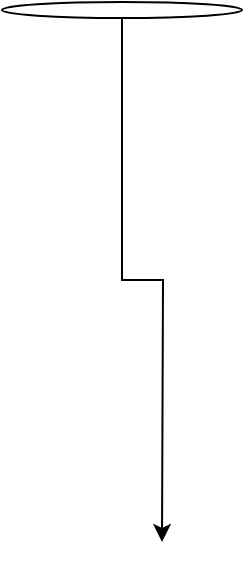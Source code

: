 <mxfile version="17.4.3" type="github">
  <diagram id="y-3F625ApeWq3qeQi_6T" name="Page-1">
    <mxGraphModel dx="364" dy="706" grid="1" gridSize="10" guides="1" tooltips="1" connect="1" arrows="1" fold="1" page="1" pageScale="1" pageWidth="827" pageHeight="1169" math="0" shadow="0">
      <root>
        <mxCell id="0" />
        <mxCell id="1" parent="0" />
        <mxCell id="rpdB5oyxp9ggT56BVXFo-2" style="edgeStyle=orthogonalEdgeStyle;rounded=0;orthogonalLoop=1;jettySize=auto;html=1;exitX=0.5;exitY=1;exitDx=0;exitDy=0;" edge="1" parent="1" source="rpdB5oyxp9ggT56BVXFo-1">
          <mxGeometry relative="1" as="geometry">
            <mxPoint x="250" y="360" as="targetPoint" />
          </mxGeometry>
        </mxCell>
        <mxCell id="rpdB5oyxp9ggT56BVXFo-1" value="" style="ellipse;whiteSpace=wrap;html=1;" vertex="1" parent="1">
          <mxGeometry x="170" y="90" width="120" height="8" as="geometry" />
        </mxCell>
      </root>
    </mxGraphModel>
  </diagram>
</mxfile>
